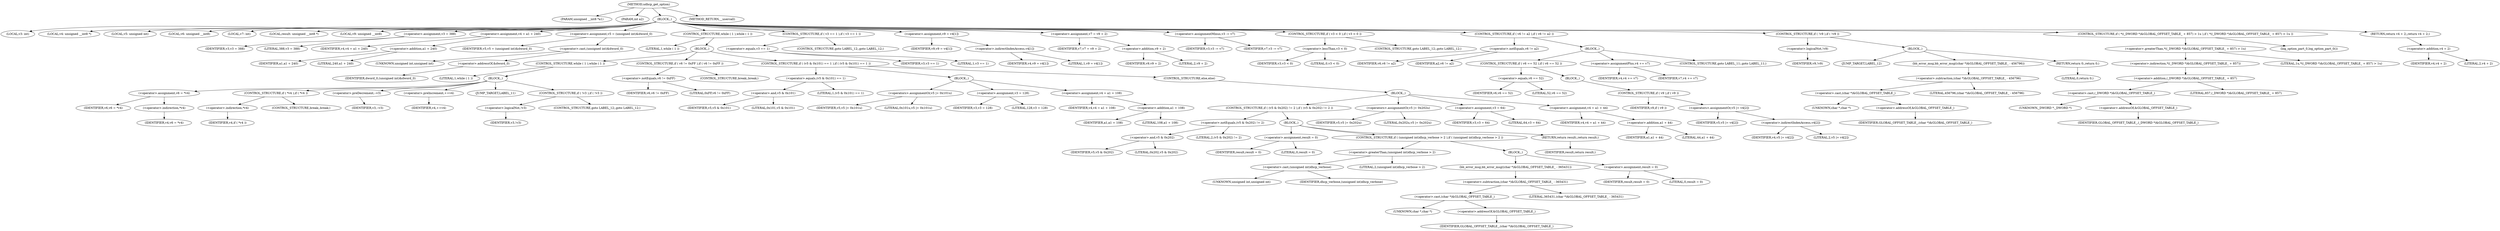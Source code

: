 digraph udhcp_get_option {  
"1000108" [label = "(METHOD,udhcp_get_option)" ]
"1000109" [label = "(PARAM,unsigned __int8 *a1)" ]
"1000110" [label = "(PARAM,int a2)" ]
"1000111" [label = "(BLOCK,,)" ]
"1000112" [label = "(LOCAL,v3: int)" ]
"1000113" [label = "(LOCAL,v4: unsigned __int8 *)" ]
"1000114" [label = "(LOCAL,v5: unsigned int)" ]
"1000115" [label = "(LOCAL,v6: unsigned __int8)" ]
"1000116" [label = "(LOCAL,v7: int)" ]
"1000117" [label = "(LOCAL,result: unsigned __int8 *)" ]
"1000118" [label = "(LOCAL,v9: unsigned __int8)" ]
"1000119" [label = "(<operator>.assignment,v3 = 388)" ]
"1000120" [label = "(IDENTIFIER,v3,v3 = 388)" ]
"1000121" [label = "(LITERAL,388,v3 = 388)" ]
"1000122" [label = "(<operator>.assignment,v4 = a1 + 240)" ]
"1000123" [label = "(IDENTIFIER,v4,v4 = a1 + 240)" ]
"1000124" [label = "(<operator>.addition,a1 + 240)" ]
"1000125" [label = "(IDENTIFIER,a1,a1 + 240)" ]
"1000126" [label = "(LITERAL,240,a1 + 240)" ]
"1000127" [label = "(<operator>.assignment,v5 = (unsigned int)&dword_0)" ]
"1000128" [label = "(IDENTIFIER,v5,v5 = (unsigned int)&dword_0)" ]
"1000129" [label = "(<operator>.cast,(unsigned int)&dword_0)" ]
"1000130" [label = "(UNKNOWN,unsigned int,unsigned int)" ]
"1000131" [label = "(<operator>.addressOf,&dword_0)" ]
"1000132" [label = "(IDENTIFIER,dword_0,(unsigned int)&dword_0)" ]
"1000133" [label = "(CONTROL_STRUCTURE,while ( 1 ),while ( 1 ))" ]
"1000134" [label = "(LITERAL,1,while ( 1 ))" ]
"1000135" [label = "(BLOCK,,)" ]
"1000136" [label = "(CONTROL_STRUCTURE,while ( 1 ),while ( 1 ))" ]
"1000137" [label = "(LITERAL,1,while ( 1 ))" ]
"1000138" [label = "(BLOCK,,)" ]
"1000139" [label = "(<operator>.assignment,v6 = *v4)" ]
"1000140" [label = "(IDENTIFIER,v6,v6 = *v4)" ]
"1000141" [label = "(<operator>.indirection,*v4)" ]
"1000142" [label = "(IDENTIFIER,v4,v6 = *v4)" ]
"1000143" [label = "(CONTROL_STRUCTURE,if ( *v4 ),if ( *v4 ))" ]
"1000144" [label = "(<operator>.indirection,*v4)" ]
"1000145" [label = "(IDENTIFIER,v4,if ( *v4 ))" ]
"1000146" [label = "(CONTROL_STRUCTURE,break;,break;)" ]
"1000147" [label = "(<operator>.preDecrement,--v3)" ]
"1000148" [label = "(IDENTIFIER,v3,--v3)" ]
"1000149" [label = "(<operator>.preIncrement,++v4)" ]
"1000150" [label = "(IDENTIFIER,v4,++v4)" ]
"1000151" [label = "(JUMP_TARGET,LABEL_11)" ]
"1000152" [label = "(CONTROL_STRUCTURE,if ( !v3 ),if ( !v3 ))" ]
"1000153" [label = "(<operator>.logicalNot,!v3)" ]
"1000154" [label = "(IDENTIFIER,v3,!v3)" ]
"1000155" [label = "(CONTROL_STRUCTURE,goto LABEL_12;,goto LABEL_12;)" ]
"1000156" [label = "(CONTROL_STRUCTURE,if ( v6 != 0xFF ),if ( v6 != 0xFF ))" ]
"1000157" [label = "(<operator>.notEquals,v6 != 0xFF)" ]
"1000158" [label = "(IDENTIFIER,v6,v6 != 0xFF)" ]
"1000159" [label = "(LITERAL,0xFF,v6 != 0xFF)" ]
"1000160" [label = "(CONTROL_STRUCTURE,break;,break;)" ]
"1000161" [label = "(CONTROL_STRUCTURE,if ( (v5 & 0x101) == 1 ),if ( (v5 & 0x101) == 1 ))" ]
"1000162" [label = "(<operator>.equals,(v5 & 0x101) == 1)" ]
"1000163" [label = "(<operator>.and,v5 & 0x101)" ]
"1000164" [label = "(IDENTIFIER,v5,v5 & 0x101)" ]
"1000165" [label = "(LITERAL,0x101,v5 & 0x101)" ]
"1000166" [label = "(LITERAL,1,(v5 & 0x101) == 1)" ]
"1000167" [label = "(BLOCK,,)" ]
"1000168" [label = "(<operators>.assignmentOr,v5 |= 0x101u)" ]
"1000169" [label = "(IDENTIFIER,v5,v5 |= 0x101u)" ]
"1000170" [label = "(LITERAL,0x101u,v5 |= 0x101u)" ]
"1000171" [label = "(<operator>.assignment,v3 = 128)" ]
"1000172" [label = "(IDENTIFIER,v3,v3 = 128)" ]
"1000173" [label = "(LITERAL,128,v3 = 128)" ]
"1000174" [label = "(<operator>.assignment,v4 = a1 + 108)" ]
"1000175" [label = "(IDENTIFIER,v4,v4 = a1 + 108)" ]
"1000176" [label = "(<operator>.addition,a1 + 108)" ]
"1000177" [label = "(IDENTIFIER,a1,a1 + 108)" ]
"1000178" [label = "(LITERAL,108,a1 + 108)" ]
"1000179" [label = "(CONTROL_STRUCTURE,else,else)" ]
"1000180" [label = "(BLOCK,,)" ]
"1000181" [label = "(CONTROL_STRUCTURE,if ( (v5 & 0x202) != 2 ),if ( (v5 & 0x202) != 2 ))" ]
"1000182" [label = "(<operator>.notEquals,(v5 & 0x202) != 2)" ]
"1000183" [label = "(<operator>.and,v5 & 0x202)" ]
"1000184" [label = "(IDENTIFIER,v5,v5 & 0x202)" ]
"1000185" [label = "(LITERAL,0x202,v5 & 0x202)" ]
"1000186" [label = "(LITERAL,2,(v5 & 0x202) != 2)" ]
"1000187" [label = "(BLOCK,,)" ]
"1000188" [label = "(<operator>.assignment,result = 0)" ]
"1000189" [label = "(IDENTIFIER,result,result = 0)" ]
"1000190" [label = "(LITERAL,0,result = 0)" ]
"1000191" [label = "(CONTROL_STRUCTURE,if ( (unsigned int)dhcp_verbose > 2 ),if ( (unsigned int)dhcp_verbose > 2 ))" ]
"1000192" [label = "(<operator>.greaterThan,(unsigned int)dhcp_verbose > 2)" ]
"1000193" [label = "(<operator>.cast,(unsigned int)dhcp_verbose)" ]
"1000194" [label = "(UNKNOWN,unsigned int,unsigned int)" ]
"1000195" [label = "(IDENTIFIER,dhcp_verbose,(unsigned int)dhcp_verbose)" ]
"1000196" [label = "(LITERAL,2,(unsigned int)dhcp_verbose > 2)" ]
"1000197" [label = "(BLOCK,,)" ]
"1000198" [label = "(bb_error_msg,bb_error_msg((char *)&GLOBAL_OFFSET_TABLE_ - 365431))" ]
"1000199" [label = "(<operator>.subtraction,(char *)&GLOBAL_OFFSET_TABLE_ - 365431)" ]
"1000200" [label = "(<operator>.cast,(char *)&GLOBAL_OFFSET_TABLE_)" ]
"1000201" [label = "(UNKNOWN,char *,char *)" ]
"1000202" [label = "(<operator>.addressOf,&GLOBAL_OFFSET_TABLE_)" ]
"1000203" [label = "(IDENTIFIER,GLOBAL_OFFSET_TABLE_,(char *)&GLOBAL_OFFSET_TABLE_)" ]
"1000204" [label = "(LITERAL,365431,(char *)&GLOBAL_OFFSET_TABLE_ - 365431)" ]
"1000205" [label = "(<operator>.assignment,result = 0)" ]
"1000206" [label = "(IDENTIFIER,result,result = 0)" ]
"1000207" [label = "(LITERAL,0,result = 0)" ]
"1000208" [label = "(RETURN,return result;,return result;)" ]
"1000209" [label = "(IDENTIFIER,result,return result;)" ]
"1000210" [label = "(<operators>.assignmentOr,v5 |= 0x202u)" ]
"1000211" [label = "(IDENTIFIER,v5,v5 |= 0x202u)" ]
"1000212" [label = "(LITERAL,0x202u,v5 |= 0x202u)" ]
"1000213" [label = "(<operator>.assignment,v3 = 64)" ]
"1000214" [label = "(IDENTIFIER,v3,v3 = 64)" ]
"1000215" [label = "(LITERAL,64,v3 = 64)" ]
"1000216" [label = "(<operator>.assignment,v4 = a1 + 44)" ]
"1000217" [label = "(IDENTIFIER,v4,v4 = a1 + 44)" ]
"1000218" [label = "(<operator>.addition,a1 + 44)" ]
"1000219" [label = "(IDENTIFIER,a1,a1 + 44)" ]
"1000220" [label = "(LITERAL,44,a1 + 44)" ]
"1000221" [label = "(CONTROL_STRUCTURE,if ( v3 == 1 ),if ( v3 == 1 ))" ]
"1000222" [label = "(<operator>.equals,v3 == 1)" ]
"1000223" [label = "(IDENTIFIER,v3,v3 == 1)" ]
"1000224" [label = "(LITERAL,1,v3 == 1)" ]
"1000225" [label = "(CONTROL_STRUCTURE,goto LABEL_12;,goto LABEL_12;)" ]
"1000226" [label = "(<operator>.assignment,v9 = v4[1])" ]
"1000227" [label = "(IDENTIFIER,v9,v9 = v4[1])" ]
"1000228" [label = "(<operator>.indirectIndexAccess,v4[1])" ]
"1000229" [label = "(IDENTIFIER,v4,v9 = v4[1])" ]
"1000230" [label = "(LITERAL,1,v9 = v4[1])" ]
"1000231" [label = "(<operator>.assignment,v7 = v9 + 2)" ]
"1000232" [label = "(IDENTIFIER,v7,v7 = v9 + 2)" ]
"1000233" [label = "(<operator>.addition,v9 + 2)" ]
"1000234" [label = "(IDENTIFIER,v9,v9 + 2)" ]
"1000235" [label = "(LITERAL,2,v9 + 2)" ]
"1000236" [label = "(<operator>.assignmentMinus,v3 -= v7)" ]
"1000237" [label = "(IDENTIFIER,v3,v3 -= v7)" ]
"1000238" [label = "(IDENTIFIER,v7,v3 -= v7)" ]
"1000239" [label = "(CONTROL_STRUCTURE,if ( v3 < 0 ),if ( v3 < 0 ))" ]
"1000240" [label = "(<operator>.lessThan,v3 < 0)" ]
"1000241" [label = "(IDENTIFIER,v3,v3 < 0)" ]
"1000242" [label = "(LITERAL,0,v3 < 0)" ]
"1000243" [label = "(CONTROL_STRUCTURE,goto LABEL_12;,goto LABEL_12;)" ]
"1000244" [label = "(CONTROL_STRUCTURE,if ( v6 != a2 ),if ( v6 != a2 ))" ]
"1000245" [label = "(<operator>.notEquals,v6 != a2)" ]
"1000246" [label = "(IDENTIFIER,v6,v6 != a2)" ]
"1000247" [label = "(IDENTIFIER,a2,v6 != a2)" ]
"1000248" [label = "(BLOCK,,)" ]
"1000249" [label = "(CONTROL_STRUCTURE,if ( v6 == 52 ),if ( v6 == 52 ))" ]
"1000250" [label = "(<operator>.equals,v6 == 52)" ]
"1000251" [label = "(IDENTIFIER,v6,v6 == 52)" ]
"1000252" [label = "(LITERAL,52,v6 == 52)" ]
"1000253" [label = "(BLOCK,,)" ]
"1000254" [label = "(CONTROL_STRUCTURE,if ( v9 ),if ( v9 ))" ]
"1000255" [label = "(IDENTIFIER,v9,if ( v9 ))" ]
"1000256" [label = "(<operators>.assignmentOr,v5 |= v4[2])" ]
"1000257" [label = "(IDENTIFIER,v5,v5 |= v4[2])" ]
"1000258" [label = "(<operator>.indirectIndexAccess,v4[2])" ]
"1000259" [label = "(IDENTIFIER,v4,v5 |= v4[2])" ]
"1000260" [label = "(LITERAL,2,v5 |= v4[2])" ]
"1000261" [label = "(<operator>.assignmentPlus,v4 += v7)" ]
"1000262" [label = "(IDENTIFIER,v4,v4 += v7)" ]
"1000263" [label = "(IDENTIFIER,v7,v4 += v7)" ]
"1000264" [label = "(CONTROL_STRUCTURE,goto LABEL_11;,goto LABEL_11;)" ]
"1000265" [label = "(CONTROL_STRUCTURE,if ( !v9 ),if ( !v9 ))" ]
"1000266" [label = "(<operator>.logicalNot,!v9)" ]
"1000267" [label = "(IDENTIFIER,v9,!v9)" ]
"1000268" [label = "(BLOCK,,)" ]
"1000269" [label = "(JUMP_TARGET,LABEL_12)" ]
"1000270" [label = "(bb_error_msg,bb_error_msg((char *)&GLOBAL_OFFSET_TABLE_ - 456796))" ]
"1000271" [label = "(<operator>.subtraction,(char *)&GLOBAL_OFFSET_TABLE_ - 456796)" ]
"1000272" [label = "(<operator>.cast,(char *)&GLOBAL_OFFSET_TABLE_)" ]
"1000273" [label = "(UNKNOWN,char *,char *)" ]
"1000274" [label = "(<operator>.addressOf,&GLOBAL_OFFSET_TABLE_)" ]
"1000275" [label = "(IDENTIFIER,GLOBAL_OFFSET_TABLE_,(char *)&GLOBAL_OFFSET_TABLE_)" ]
"1000276" [label = "(LITERAL,456796,(char *)&GLOBAL_OFFSET_TABLE_ - 456796)" ]
"1000277" [label = "(RETURN,return 0;,return 0;)" ]
"1000278" [label = "(LITERAL,0,return 0;)" ]
"1000279" [label = "(CONTROL_STRUCTURE,if ( *((_DWORD *)&GLOBAL_OFFSET_TABLE_ + 857) > 1u ),if ( *((_DWORD *)&GLOBAL_OFFSET_TABLE_ + 857) > 1u ))" ]
"1000280" [label = "(<operator>.greaterThan,*((_DWORD *)&GLOBAL_OFFSET_TABLE_ + 857) > 1u)" ]
"1000281" [label = "(<operator>.indirection,*((_DWORD *)&GLOBAL_OFFSET_TABLE_ + 857))" ]
"1000282" [label = "(<operator>.addition,(_DWORD *)&GLOBAL_OFFSET_TABLE_ + 857)" ]
"1000283" [label = "(<operator>.cast,(_DWORD *)&GLOBAL_OFFSET_TABLE_)" ]
"1000284" [label = "(UNKNOWN,_DWORD *,_DWORD *)" ]
"1000285" [label = "(<operator>.addressOf,&GLOBAL_OFFSET_TABLE_)" ]
"1000286" [label = "(IDENTIFIER,GLOBAL_OFFSET_TABLE_,(_DWORD *)&GLOBAL_OFFSET_TABLE_)" ]
"1000287" [label = "(LITERAL,857,(_DWORD *)&GLOBAL_OFFSET_TABLE_ + 857)" ]
"1000288" [label = "(LITERAL,1u,*((_DWORD *)&GLOBAL_OFFSET_TABLE_ + 857) > 1u)" ]
"1000289" [label = "(log_option_part_0,log_option_part_0())" ]
"1000290" [label = "(RETURN,return v4 + 2;,return v4 + 2;)" ]
"1000291" [label = "(<operator>.addition,v4 + 2)" ]
"1000292" [label = "(IDENTIFIER,v4,v4 + 2)" ]
"1000293" [label = "(LITERAL,2,v4 + 2)" ]
"1000294" [label = "(METHOD_RETURN,__usercall)" ]
  "1000108" -> "1000109" 
  "1000108" -> "1000110" 
  "1000108" -> "1000111" 
  "1000108" -> "1000294" 
  "1000111" -> "1000112" 
  "1000111" -> "1000113" 
  "1000111" -> "1000114" 
  "1000111" -> "1000115" 
  "1000111" -> "1000116" 
  "1000111" -> "1000117" 
  "1000111" -> "1000118" 
  "1000111" -> "1000119" 
  "1000111" -> "1000122" 
  "1000111" -> "1000127" 
  "1000111" -> "1000133" 
  "1000111" -> "1000221" 
  "1000111" -> "1000226" 
  "1000111" -> "1000231" 
  "1000111" -> "1000236" 
  "1000111" -> "1000239" 
  "1000111" -> "1000244" 
  "1000111" -> "1000265" 
  "1000111" -> "1000279" 
  "1000111" -> "1000290" 
  "1000119" -> "1000120" 
  "1000119" -> "1000121" 
  "1000122" -> "1000123" 
  "1000122" -> "1000124" 
  "1000124" -> "1000125" 
  "1000124" -> "1000126" 
  "1000127" -> "1000128" 
  "1000127" -> "1000129" 
  "1000129" -> "1000130" 
  "1000129" -> "1000131" 
  "1000131" -> "1000132" 
  "1000133" -> "1000134" 
  "1000133" -> "1000135" 
  "1000135" -> "1000136" 
  "1000135" -> "1000156" 
  "1000135" -> "1000161" 
  "1000136" -> "1000137" 
  "1000136" -> "1000138" 
  "1000138" -> "1000139" 
  "1000138" -> "1000143" 
  "1000138" -> "1000147" 
  "1000138" -> "1000149" 
  "1000138" -> "1000151" 
  "1000138" -> "1000152" 
  "1000139" -> "1000140" 
  "1000139" -> "1000141" 
  "1000141" -> "1000142" 
  "1000143" -> "1000144" 
  "1000143" -> "1000146" 
  "1000144" -> "1000145" 
  "1000147" -> "1000148" 
  "1000149" -> "1000150" 
  "1000152" -> "1000153" 
  "1000152" -> "1000155" 
  "1000153" -> "1000154" 
  "1000156" -> "1000157" 
  "1000156" -> "1000160" 
  "1000157" -> "1000158" 
  "1000157" -> "1000159" 
  "1000161" -> "1000162" 
  "1000161" -> "1000167" 
  "1000161" -> "1000179" 
  "1000162" -> "1000163" 
  "1000162" -> "1000166" 
  "1000163" -> "1000164" 
  "1000163" -> "1000165" 
  "1000167" -> "1000168" 
  "1000167" -> "1000171" 
  "1000167" -> "1000174" 
  "1000168" -> "1000169" 
  "1000168" -> "1000170" 
  "1000171" -> "1000172" 
  "1000171" -> "1000173" 
  "1000174" -> "1000175" 
  "1000174" -> "1000176" 
  "1000176" -> "1000177" 
  "1000176" -> "1000178" 
  "1000179" -> "1000180" 
  "1000180" -> "1000181" 
  "1000180" -> "1000210" 
  "1000180" -> "1000213" 
  "1000180" -> "1000216" 
  "1000181" -> "1000182" 
  "1000181" -> "1000187" 
  "1000182" -> "1000183" 
  "1000182" -> "1000186" 
  "1000183" -> "1000184" 
  "1000183" -> "1000185" 
  "1000187" -> "1000188" 
  "1000187" -> "1000191" 
  "1000187" -> "1000208" 
  "1000188" -> "1000189" 
  "1000188" -> "1000190" 
  "1000191" -> "1000192" 
  "1000191" -> "1000197" 
  "1000192" -> "1000193" 
  "1000192" -> "1000196" 
  "1000193" -> "1000194" 
  "1000193" -> "1000195" 
  "1000197" -> "1000198" 
  "1000197" -> "1000205" 
  "1000198" -> "1000199" 
  "1000199" -> "1000200" 
  "1000199" -> "1000204" 
  "1000200" -> "1000201" 
  "1000200" -> "1000202" 
  "1000202" -> "1000203" 
  "1000205" -> "1000206" 
  "1000205" -> "1000207" 
  "1000208" -> "1000209" 
  "1000210" -> "1000211" 
  "1000210" -> "1000212" 
  "1000213" -> "1000214" 
  "1000213" -> "1000215" 
  "1000216" -> "1000217" 
  "1000216" -> "1000218" 
  "1000218" -> "1000219" 
  "1000218" -> "1000220" 
  "1000221" -> "1000222" 
  "1000221" -> "1000225" 
  "1000222" -> "1000223" 
  "1000222" -> "1000224" 
  "1000226" -> "1000227" 
  "1000226" -> "1000228" 
  "1000228" -> "1000229" 
  "1000228" -> "1000230" 
  "1000231" -> "1000232" 
  "1000231" -> "1000233" 
  "1000233" -> "1000234" 
  "1000233" -> "1000235" 
  "1000236" -> "1000237" 
  "1000236" -> "1000238" 
  "1000239" -> "1000240" 
  "1000239" -> "1000243" 
  "1000240" -> "1000241" 
  "1000240" -> "1000242" 
  "1000244" -> "1000245" 
  "1000244" -> "1000248" 
  "1000245" -> "1000246" 
  "1000245" -> "1000247" 
  "1000248" -> "1000249" 
  "1000248" -> "1000261" 
  "1000248" -> "1000264" 
  "1000249" -> "1000250" 
  "1000249" -> "1000253" 
  "1000250" -> "1000251" 
  "1000250" -> "1000252" 
  "1000253" -> "1000254" 
  "1000254" -> "1000255" 
  "1000254" -> "1000256" 
  "1000256" -> "1000257" 
  "1000256" -> "1000258" 
  "1000258" -> "1000259" 
  "1000258" -> "1000260" 
  "1000261" -> "1000262" 
  "1000261" -> "1000263" 
  "1000265" -> "1000266" 
  "1000265" -> "1000268" 
  "1000266" -> "1000267" 
  "1000268" -> "1000269" 
  "1000268" -> "1000270" 
  "1000268" -> "1000277" 
  "1000270" -> "1000271" 
  "1000271" -> "1000272" 
  "1000271" -> "1000276" 
  "1000272" -> "1000273" 
  "1000272" -> "1000274" 
  "1000274" -> "1000275" 
  "1000277" -> "1000278" 
  "1000279" -> "1000280" 
  "1000279" -> "1000289" 
  "1000280" -> "1000281" 
  "1000280" -> "1000288" 
  "1000281" -> "1000282" 
  "1000282" -> "1000283" 
  "1000282" -> "1000287" 
  "1000283" -> "1000284" 
  "1000283" -> "1000285" 
  "1000285" -> "1000286" 
  "1000290" -> "1000291" 
  "1000291" -> "1000292" 
  "1000291" -> "1000293" 
}
